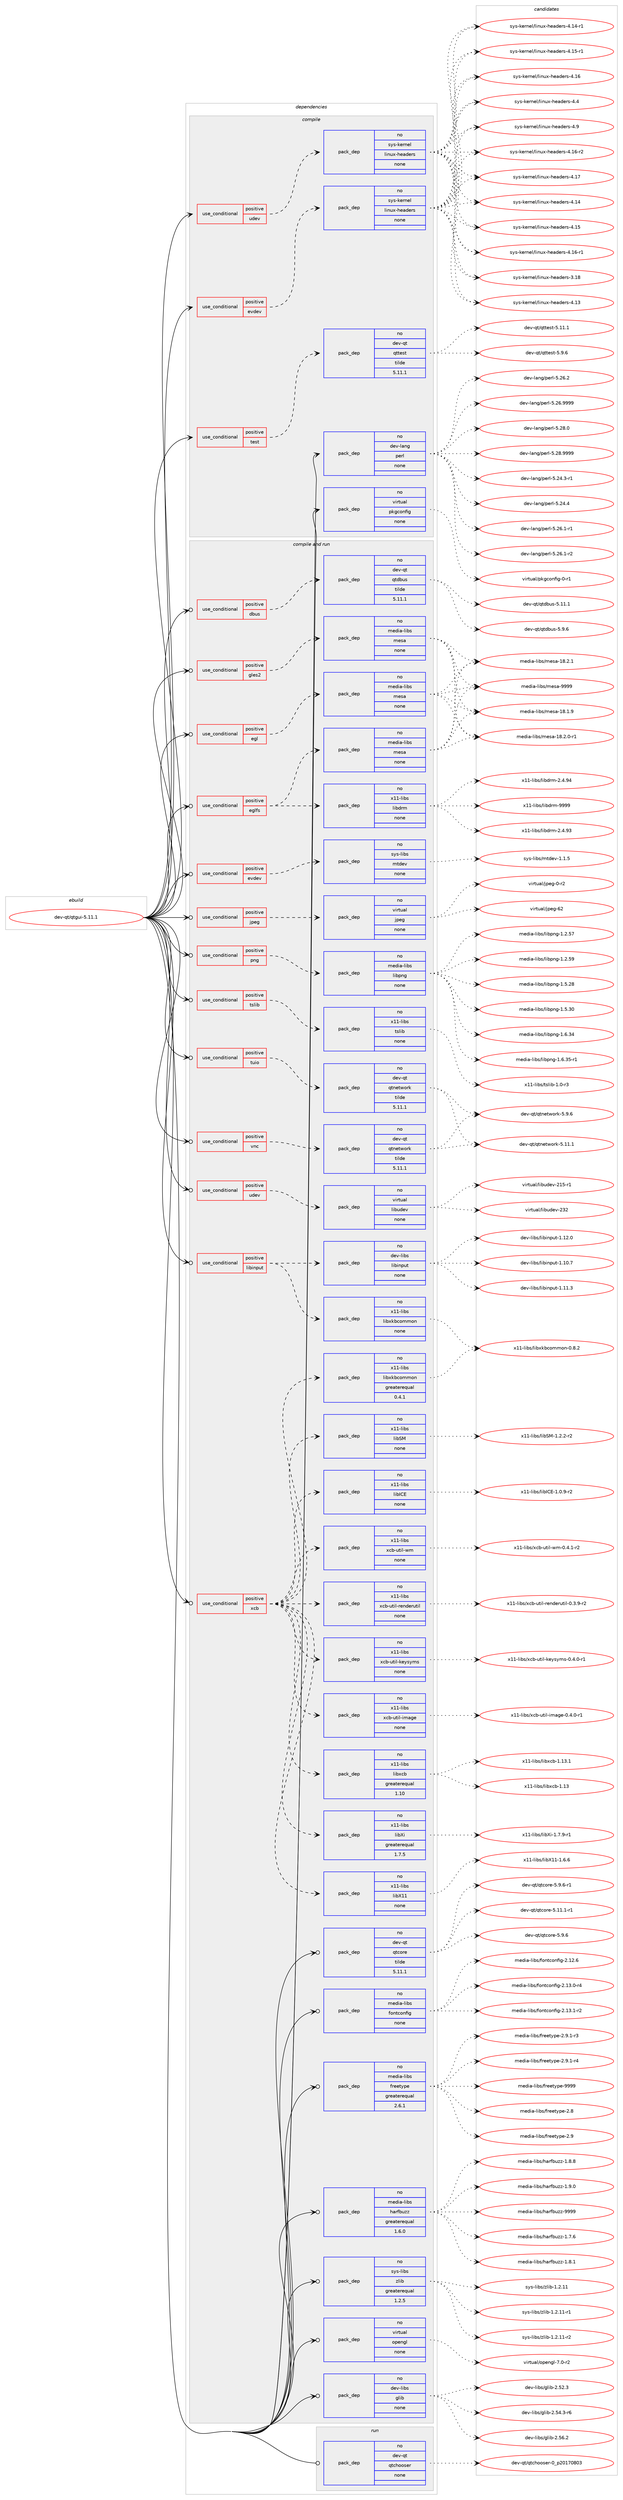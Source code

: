 digraph prolog {

# *************
# Graph options
# *************

newrank=true;
concentrate=true;
compound=true;
graph [rankdir=LR,fontname=Helvetica,fontsize=10,ranksep=1.5];#, ranksep=2.5, nodesep=0.2];
edge  [arrowhead=vee];
node  [fontname=Helvetica,fontsize=10];

# **********
# The ebuild
# **********

subgraph cluster_leftcol {
color=gray;
rank=same;
label=<<i>ebuild</i>>;
id [label="dev-qt/qtgui-5.11.1", color=red, width=4, href="../dev-qt/qtgui-5.11.1.svg"];
}

# ****************
# The dependencies
# ****************

subgraph cluster_midcol {
color=gray;
label=<<i>dependencies</i>>;
subgraph cluster_compile {
fillcolor="#eeeeee";
style=filled;
label=<<i>compile</i>>;
subgraph cond1262 {
dependency5571 [label=<<TABLE BORDER="0" CELLBORDER="1" CELLSPACING="0" CELLPADDING="4"><TR><TD ROWSPAN="3" CELLPADDING="10">use_conditional</TD></TR><TR><TD>positive</TD></TR><TR><TD>evdev</TD></TR></TABLE>>, shape=none, color=red];
subgraph pack4182 {
dependency5572 [label=<<TABLE BORDER="0" CELLBORDER="1" CELLSPACING="0" CELLPADDING="4" WIDTH="220"><TR><TD ROWSPAN="6" CELLPADDING="30">pack_dep</TD></TR><TR><TD WIDTH="110">no</TD></TR><TR><TD>sys-kernel</TD></TR><TR><TD>linux-headers</TD></TR><TR><TD>none</TD></TR><TR><TD></TD></TR></TABLE>>, shape=none, color=blue];
}
dependency5571:e -> dependency5572:w [weight=20,style="dashed",arrowhead="vee"];
}
id:e -> dependency5571:w [weight=20,style="solid",arrowhead="vee"];
subgraph cond1263 {
dependency5573 [label=<<TABLE BORDER="0" CELLBORDER="1" CELLSPACING="0" CELLPADDING="4"><TR><TD ROWSPAN="3" CELLPADDING="10">use_conditional</TD></TR><TR><TD>positive</TD></TR><TR><TD>test</TD></TR></TABLE>>, shape=none, color=red];
subgraph pack4183 {
dependency5574 [label=<<TABLE BORDER="0" CELLBORDER="1" CELLSPACING="0" CELLPADDING="4" WIDTH="220"><TR><TD ROWSPAN="6" CELLPADDING="30">pack_dep</TD></TR><TR><TD WIDTH="110">no</TD></TR><TR><TD>dev-qt</TD></TR><TR><TD>qttest</TD></TR><TR><TD>tilde</TD></TR><TR><TD>5.11.1</TD></TR></TABLE>>, shape=none, color=blue];
}
dependency5573:e -> dependency5574:w [weight=20,style="dashed",arrowhead="vee"];
}
id:e -> dependency5573:w [weight=20,style="solid",arrowhead="vee"];
subgraph cond1264 {
dependency5575 [label=<<TABLE BORDER="0" CELLBORDER="1" CELLSPACING="0" CELLPADDING="4"><TR><TD ROWSPAN="3" CELLPADDING="10">use_conditional</TD></TR><TR><TD>positive</TD></TR><TR><TD>udev</TD></TR></TABLE>>, shape=none, color=red];
subgraph pack4184 {
dependency5576 [label=<<TABLE BORDER="0" CELLBORDER="1" CELLSPACING="0" CELLPADDING="4" WIDTH="220"><TR><TD ROWSPAN="6" CELLPADDING="30">pack_dep</TD></TR><TR><TD WIDTH="110">no</TD></TR><TR><TD>sys-kernel</TD></TR><TR><TD>linux-headers</TD></TR><TR><TD>none</TD></TR><TR><TD></TD></TR></TABLE>>, shape=none, color=blue];
}
dependency5575:e -> dependency5576:w [weight=20,style="dashed",arrowhead="vee"];
}
id:e -> dependency5575:w [weight=20,style="solid",arrowhead="vee"];
subgraph pack4185 {
dependency5577 [label=<<TABLE BORDER="0" CELLBORDER="1" CELLSPACING="0" CELLPADDING="4" WIDTH="220"><TR><TD ROWSPAN="6" CELLPADDING="30">pack_dep</TD></TR><TR><TD WIDTH="110">no</TD></TR><TR><TD>dev-lang</TD></TR><TR><TD>perl</TD></TR><TR><TD>none</TD></TR><TR><TD></TD></TR></TABLE>>, shape=none, color=blue];
}
id:e -> dependency5577:w [weight=20,style="solid",arrowhead="vee"];
subgraph pack4186 {
dependency5578 [label=<<TABLE BORDER="0" CELLBORDER="1" CELLSPACING="0" CELLPADDING="4" WIDTH="220"><TR><TD ROWSPAN="6" CELLPADDING="30">pack_dep</TD></TR><TR><TD WIDTH="110">no</TD></TR><TR><TD>virtual</TD></TR><TR><TD>pkgconfig</TD></TR><TR><TD>none</TD></TR><TR><TD></TD></TR></TABLE>>, shape=none, color=blue];
}
id:e -> dependency5578:w [weight=20,style="solid",arrowhead="vee"];
}
subgraph cluster_compileandrun {
fillcolor="#eeeeee";
style=filled;
label=<<i>compile and run</i>>;
subgraph cond1265 {
dependency5579 [label=<<TABLE BORDER="0" CELLBORDER="1" CELLSPACING="0" CELLPADDING="4"><TR><TD ROWSPAN="3" CELLPADDING="10">use_conditional</TD></TR><TR><TD>positive</TD></TR><TR><TD>dbus</TD></TR></TABLE>>, shape=none, color=red];
subgraph pack4187 {
dependency5580 [label=<<TABLE BORDER="0" CELLBORDER="1" CELLSPACING="0" CELLPADDING="4" WIDTH="220"><TR><TD ROWSPAN="6" CELLPADDING="30">pack_dep</TD></TR><TR><TD WIDTH="110">no</TD></TR><TR><TD>dev-qt</TD></TR><TR><TD>qtdbus</TD></TR><TR><TD>tilde</TD></TR><TR><TD>5.11.1</TD></TR></TABLE>>, shape=none, color=blue];
}
dependency5579:e -> dependency5580:w [weight=20,style="dashed",arrowhead="vee"];
}
id:e -> dependency5579:w [weight=20,style="solid",arrowhead="odotvee"];
subgraph cond1266 {
dependency5581 [label=<<TABLE BORDER="0" CELLBORDER="1" CELLSPACING="0" CELLPADDING="4"><TR><TD ROWSPAN="3" CELLPADDING="10">use_conditional</TD></TR><TR><TD>positive</TD></TR><TR><TD>egl</TD></TR></TABLE>>, shape=none, color=red];
subgraph pack4188 {
dependency5582 [label=<<TABLE BORDER="0" CELLBORDER="1" CELLSPACING="0" CELLPADDING="4" WIDTH="220"><TR><TD ROWSPAN="6" CELLPADDING="30">pack_dep</TD></TR><TR><TD WIDTH="110">no</TD></TR><TR><TD>media-libs</TD></TR><TR><TD>mesa</TD></TR><TR><TD>none</TD></TR><TR><TD></TD></TR></TABLE>>, shape=none, color=blue];
}
dependency5581:e -> dependency5582:w [weight=20,style="dashed",arrowhead="vee"];
}
id:e -> dependency5581:w [weight=20,style="solid",arrowhead="odotvee"];
subgraph cond1267 {
dependency5583 [label=<<TABLE BORDER="0" CELLBORDER="1" CELLSPACING="0" CELLPADDING="4"><TR><TD ROWSPAN="3" CELLPADDING="10">use_conditional</TD></TR><TR><TD>positive</TD></TR><TR><TD>eglfs</TD></TR></TABLE>>, shape=none, color=red];
subgraph pack4189 {
dependency5584 [label=<<TABLE BORDER="0" CELLBORDER="1" CELLSPACING="0" CELLPADDING="4" WIDTH="220"><TR><TD ROWSPAN="6" CELLPADDING="30">pack_dep</TD></TR><TR><TD WIDTH="110">no</TD></TR><TR><TD>media-libs</TD></TR><TR><TD>mesa</TD></TR><TR><TD>none</TD></TR><TR><TD></TD></TR></TABLE>>, shape=none, color=blue];
}
dependency5583:e -> dependency5584:w [weight=20,style="dashed",arrowhead="vee"];
subgraph pack4190 {
dependency5585 [label=<<TABLE BORDER="0" CELLBORDER="1" CELLSPACING="0" CELLPADDING="4" WIDTH="220"><TR><TD ROWSPAN="6" CELLPADDING="30">pack_dep</TD></TR><TR><TD WIDTH="110">no</TD></TR><TR><TD>x11-libs</TD></TR><TR><TD>libdrm</TD></TR><TR><TD>none</TD></TR><TR><TD></TD></TR></TABLE>>, shape=none, color=blue];
}
dependency5583:e -> dependency5585:w [weight=20,style="dashed",arrowhead="vee"];
}
id:e -> dependency5583:w [weight=20,style="solid",arrowhead="odotvee"];
subgraph cond1268 {
dependency5586 [label=<<TABLE BORDER="0" CELLBORDER="1" CELLSPACING="0" CELLPADDING="4"><TR><TD ROWSPAN="3" CELLPADDING="10">use_conditional</TD></TR><TR><TD>positive</TD></TR><TR><TD>evdev</TD></TR></TABLE>>, shape=none, color=red];
subgraph pack4191 {
dependency5587 [label=<<TABLE BORDER="0" CELLBORDER="1" CELLSPACING="0" CELLPADDING="4" WIDTH="220"><TR><TD ROWSPAN="6" CELLPADDING="30">pack_dep</TD></TR><TR><TD WIDTH="110">no</TD></TR><TR><TD>sys-libs</TD></TR><TR><TD>mtdev</TD></TR><TR><TD>none</TD></TR><TR><TD></TD></TR></TABLE>>, shape=none, color=blue];
}
dependency5586:e -> dependency5587:w [weight=20,style="dashed",arrowhead="vee"];
}
id:e -> dependency5586:w [weight=20,style="solid",arrowhead="odotvee"];
subgraph cond1269 {
dependency5588 [label=<<TABLE BORDER="0" CELLBORDER="1" CELLSPACING="0" CELLPADDING="4"><TR><TD ROWSPAN="3" CELLPADDING="10">use_conditional</TD></TR><TR><TD>positive</TD></TR><TR><TD>gles2</TD></TR></TABLE>>, shape=none, color=red];
subgraph pack4192 {
dependency5589 [label=<<TABLE BORDER="0" CELLBORDER="1" CELLSPACING="0" CELLPADDING="4" WIDTH="220"><TR><TD ROWSPAN="6" CELLPADDING="30">pack_dep</TD></TR><TR><TD WIDTH="110">no</TD></TR><TR><TD>media-libs</TD></TR><TR><TD>mesa</TD></TR><TR><TD>none</TD></TR><TR><TD></TD></TR></TABLE>>, shape=none, color=blue];
}
dependency5588:e -> dependency5589:w [weight=20,style="dashed",arrowhead="vee"];
}
id:e -> dependency5588:w [weight=20,style="solid",arrowhead="odotvee"];
subgraph cond1270 {
dependency5590 [label=<<TABLE BORDER="0" CELLBORDER="1" CELLSPACING="0" CELLPADDING="4"><TR><TD ROWSPAN="3" CELLPADDING="10">use_conditional</TD></TR><TR><TD>positive</TD></TR><TR><TD>jpeg</TD></TR></TABLE>>, shape=none, color=red];
subgraph pack4193 {
dependency5591 [label=<<TABLE BORDER="0" CELLBORDER="1" CELLSPACING="0" CELLPADDING="4" WIDTH="220"><TR><TD ROWSPAN="6" CELLPADDING="30">pack_dep</TD></TR><TR><TD WIDTH="110">no</TD></TR><TR><TD>virtual</TD></TR><TR><TD>jpeg</TD></TR><TR><TD>none</TD></TR><TR><TD></TD></TR></TABLE>>, shape=none, color=blue];
}
dependency5590:e -> dependency5591:w [weight=20,style="dashed",arrowhead="vee"];
}
id:e -> dependency5590:w [weight=20,style="solid",arrowhead="odotvee"];
subgraph cond1271 {
dependency5592 [label=<<TABLE BORDER="0" CELLBORDER="1" CELLSPACING="0" CELLPADDING="4"><TR><TD ROWSPAN="3" CELLPADDING="10">use_conditional</TD></TR><TR><TD>positive</TD></TR><TR><TD>libinput</TD></TR></TABLE>>, shape=none, color=red];
subgraph pack4194 {
dependency5593 [label=<<TABLE BORDER="0" CELLBORDER="1" CELLSPACING="0" CELLPADDING="4" WIDTH="220"><TR><TD ROWSPAN="6" CELLPADDING="30">pack_dep</TD></TR><TR><TD WIDTH="110">no</TD></TR><TR><TD>dev-libs</TD></TR><TR><TD>libinput</TD></TR><TR><TD>none</TD></TR><TR><TD></TD></TR></TABLE>>, shape=none, color=blue];
}
dependency5592:e -> dependency5593:w [weight=20,style="dashed",arrowhead="vee"];
subgraph pack4195 {
dependency5594 [label=<<TABLE BORDER="0" CELLBORDER="1" CELLSPACING="0" CELLPADDING="4" WIDTH="220"><TR><TD ROWSPAN="6" CELLPADDING="30">pack_dep</TD></TR><TR><TD WIDTH="110">no</TD></TR><TR><TD>x11-libs</TD></TR><TR><TD>libxkbcommon</TD></TR><TR><TD>none</TD></TR><TR><TD></TD></TR></TABLE>>, shape=none, color=blue];
}
dependency5592:e -> dependency5594:w [weight=20,style="dashed",arrowhead="vee"];
}
id:e -> dependency5592:w [weight=20,style="solid",arrowhead="odotvee"];
subgraph cond1272 {
dependency5595 [label=<<TABLE BORDER="0" CELLBORDER="1" CELLSPACING="0" CELLPADDING="4"><TR><TD ROWSPAN="3" CELLPADDING="10">use_conditional</TD></TR><TR><TD>positive</TD></TR><TR><TD>png</TD></TR></TABLE>>, shape=none, color=red];
subgraph pack4196 {
dependency5596 [label=<<TABLE BORDER="0" CELLBORDER="1" CELLSPACING="0" CELLPADDING="4" WIDTH="220"><TR><TD ROWSPAN="6" CELLPADDING="30">pack_dep</TD></TR><TR><TD WIDTH="110">no</TD></TR><TR><TD>media-libs</TD></TR><TR><TD>libpng</TD></TR><TR><TD>none</TD></TR><TR><TD></TD></TR></TABLE>>, shape=none, color=blue];
}
dependency5595:e -> dependency5596:w [weight=20,style="dashed",arrowhead="vee"];
}
id:e -> dependency5595:w [weight=20,style="solid",arrowhead="odotvee"];
subgraph cond1273 {
dependency5597 [label=<<TABLE BORDER="0" CELLBORDER="1" CELLSPACING="0" CELLPADDING="4"><TR><TD ROWSPAN="3" CELLPADDING="10">use_conditional</TD></TR><TR><TD>positive</TD></TR><TR><TD>tslib</TD></TR></TABLE>>, shape=none, color=red];
subgraph pack4197 {
dependency5598 [label=<<TABLE BORDER="0" CELLBORDER="1" CELLSPACING="0" CELLPADDING="4" WIDTH="220"><TR><TD ROWSPAN="6" CELLPADDING="30">pack_dep</TD></TR><TR><TD WIDTH="110">no</TD></TR><TR><TD>x11-libs</TD></TR><TR><TD>tslib</TD></TR><TR><TD>none</TD></TR><TR><TD></TD></TR></TABLE>>, shape=none, color=blue];
}
dependency5597:e -> dependency5598:w [weight=20,style="dashed",arrowhead="vee"];
}
id:e -> dependency5597:w [weight=20,style="solid",arrowhead="odotvee"];
subgraph cond1274 {
dependency5599 [label=<<TABLE BORDER="0" CELLBORDER="1" CELLSPACING="0" CELLPADDING="4"><TR><TD ROWSPAN="3" CELLPADDING="10">use_conditional</TD></TR><TR><TD>positive</TD></TR><TR><TD>tuio</TD></TR></TABLE>>, shape=none, color=red];
subgraph pack4198 {
dependency5600 [label=<<TABLE BORDER="0" CELLBORDER="1" CELLSPACING="0" CELLPADDING="4" WIDTH="220"><TR><TD ROWSPAN="6" CELLPADDING="30">pack_dep</TD></TR><TR><TD WIDTH="110">no</TD></TR><TR><TD>dev-qt</TD></TR><TR><TD>qtnetwork</TD></TR><TR><TD>tilde</TD></TR><TR><TD>5.11.1</TD></TR></TABLE>>, shape=none, color=blue];
}
dependency5599:e -> dependency5600:w [weight=20,style="dashed",arrowhead="vee"];
}
id:e -> dependency5599:w [weight=20,style="solid",arrowhead="odotvee"];
subgraph cond1275 {
dependency5601 [label=<<TABLE BORDER="0" CELLBORDER="1" CELLSPACING="0" CELLPADDING="4"><TR><TD ROWSPAN="3" CELLPADDING="10">use_conditional</TD></TR><TR><TD>positive</TD></TR><TR><TD>udev</TD></TR></TABLE>>, shape=none, color=red];
subgraph pack4199 {
dependency5602 [label=<<TABLE BORDER="0" CELLBORDER="1" CELLSPACING="0" CELLPADDING="4" WIDTH="220"><TR><TD ROWSPAN="6" CELLPADDING="30">pack_dep</TD></TR><TR><TD WIDTH="110">no</TD></TR><TR><TD>virtual</TD></TR><TR><TD>libudev</TD></TR><TR><TD>none</TD></TR><TR><TD></TD></TR></TABLE>>, shape=none, color=blue];
}
dependency5601:e -> dependency5602:w [weight=20,style="dashed",arrowhead="vee"];
}
id:e -> dependency5601:w [weight=20,style="solid",arrowhead="odotvee"];
subgraph cond1276 {
dependency5603 [label=<<TABLE BORDER="0" CELLBORDER="1" CELLSPACING="0" CELLPADDING="4"><TR><TD ROWSPAN="3" CELLPADDING="10">use_conditional</TD></TR><TR><TD>positive</TD></TR><TR><TD>vnc</TD></TR></TABLE>>, shape=none, color=red];
subgraph pack4200 {
dependency5604 [label=<<TABLE BORDER="0" CELLBORDER="1" CELLSPACING="0" CELLPADDING="4" WIDTH="220"><TR><TD ROWSPAN="6" CELLPADDING="30">pack_dep</TD></TR><TR><TD WIDTH="110">no</TD></TR><TR><TD>dev-qt</TD></TR><TR><TD>qtnetwork</TD></TR><TR><TD>tilde</TD></TR><TR><TD>5.11.1</TD></TR></TABLE>>, shape=none, color=blue];
}
dependency5603:e -> dependency5604:w [weight=20,style="dashed",arrowhead="vee"];
}
id:e -> dependency5603:w [weight=20,style="solid",arrowhead="odotvee"];
subgraph cond1277 {
dependency5605 [label=<<TABLE BORDER="0" CELLBORDER="1" CELLSPACING="0" CELLPADDING="4"><TR><TD ROWSPAN="3" CELLPADDING="10">use_conditional</TD></TR><TR><TD>positive</TD></TR><TR><TD>xcb</TD></TR></TABLE>>, shape=none, color=red];
subgraph pack4201 {
dependency5606 [label=<<TABLE BORDER="0" CELLBORDER="1" CELLSPACING="0" CELLPADDING="4" WIDTH="220"><TR><TD ROWSPAN="6" CELLPADDING="30">pack_dep</TD></TR><TR><TD WIDTH="110">no</TD></TR><TR><TD>x11-libs</TD></TR><TR><TD>libICE</TD></TR><TR><TD>none</TD></TR><TR><TD></TD></TR></TABLE>>, shape=none, color=blue];
}
dependency5605:e -> dependency5606:w [weight=20,style="dashed",arrowhead="vee"];
subgraph pack4202 {
dependency5607 [label=<<TABLE BORDER="0" CELLBORDER="1" CELLSPACING="0" CELLPADDING="4" WIDTH="220"><TR><TD ROWSPAN="6" CELLPADDING="30">pack_dep</TD></TR><TR><TD WIDTH="110">no</TD></TR><TR><TD>x11-libs</TD></TR><TR><TD>libSM</TD></TR><TR><TD>none</TD></TR><TR><TD></TD></TR></TABLE>>, shape=none, color=blue];
}
dependency5605:e -> dependency5607:w [weight=20,style="dashed",arrowhead="vee"];
subgraph pack4203 {
dependency5608 [label=<<TABLE BORDER="0" CELLBORDER="1" CELLSPACING="0" CELLPADDING="4" WIDTH="220"><TR><TD ROWSPAN="6" CELLPADDING="30">pack_dep</TD></TR><TR><TD WIDTH="110">no</TD></TR><TR><TD>x11-libs</TD></TR><TR><TD>libX11</TD></TR><TR><TD>none</TD></TR><TR><TD></TD></TR></TABLE>>, shape=none, color=blue];
}
dependency5605:e -> dependency5608:w [weight=20,style="dashed",arrowhead="vee"];
subgraph pack4204 {
dependency5609 [label=<<TABLE BORDER="0" CELLBORDER="1" CELLSPACING="0" CELLPADDING="4" WIDTH="220"><TR><TD ROWSPAN="6" CELLPADDING="30">pack_dep</TD></TR><TR><TD WIDTH="110">no</TD></TR><TR><TD>x11-libs</TD></TR><TR><TD>libXi</TD></TR><TR><TD>greaterequal</TD></TR><TR><TD>1.7.5</TD></TR></TABLE>>, shape=none, color=blue];
}
dependency5605:e -> dependency5609:w [weight=20,style="dashed",arrowhead="vee"];
subgraph pack4205 {
dependency5610 [label=<<TABLE BORDER="0" CELLBORDER="1" CELLSPACING="0" CELLPADDING="4" WIDTH="220"><TR><TD ROWSPAN="6" CELLPADDING="30">pack_dep</TD></TR><TR><TD WIDTH="110">no</TD></TR><TR><TD>x11-libs</TD></TR><TR><TD>libxcb</TD></TR><TR><TD>greaterequal</TD></TR><TR><TD>1.10</TD></TR></TABLE>>, shape=none, color=blue];
}
dependency5605:e -> dependency5610:w [weight=20,style="dashed",arrowhead="vee"];
subgraph pack4206 {
dependency5611 [label=<<TABLE BORDER="0" CELLBORDER="1" CELLSPACING="0" CELLPADDING="4" WIDTH="220"><TR><TD ROWSPAN="6" CELLPADDING="30">pack_dep</TD></TR><TR><TD WIDTH="110">no</TD></TR><TR><TD>x11-libs</TD></TR><TR><TD>libxkbcommon</TD></TR><TR><TD>greaterequal</TD></TR><TR><TD>0.4.1</TD></TR></TABLE>>, shape=none, color=blue];
}
dependency5605:e -> dependency5611:w [weight=20,style="dashed",arrowhead="vee"];
subgraph pack4207 {
dependency5612 [label=<<TABLE BORDER="0" CELLBORDER="1" CELLSPACING="0" CELLPADDING="4" WIDTH="220"><TR><TD ROWSPAN="6" CELLPADDING="30">pack_dep</TD></TR><TR><TD WIDTH="110">no</TD></TR><TR><TD>x11-libs</TD></TR><TR><TD>xcb-util-image</TD></TR><TR><TD>none</TD></TR><TR><TD></TD></TR></TABLE>>, shape=none, color=blue];
}
dependency5605:e -> dependency5612:w [weight=20,style="dashed",arrowhead="vee"];
subgraph pack4208 {
dependency5613 [label=<<TABLE BORDER="0" CELLBORDER="1" CELLSPACING="0" CELLPADDING="4" WIDTH="220"><TR><TD ROWSPAN="6" CELLPADDING="30">pack_dep</TD></TR><TR><TD WIDTH="110">no</TD></TR><TR><TD>x11-libs</TD></TR><TR><TD>xcb-util-keysyms</TD></TR><TR><TD>none</TD></TR><TR><TD></TD></TR></TABLE>>, shape=none, color=blue];
}
dependency5605:e -> dependency5613:w [weight=20,style="dashed",arrowhead="vee"];
subgraph pack4209 {
dependency5614 [label=<<TABLE BORDER="0" CELLBORDER="1" CELLSPACING="0" CELLPADDING="4" WIDTH="220"><TR><TD ROWSPAN="6" CELLPADDING="30">pack_dep</TD></TR><TR><TD WIDTH="110">no</TD></TR><TR><TD>x11-libs</TD></TR><TR><TD>xcb-util-renderutil</TD></TR><TR><TD>none</TD></TR><TR><TD></TD></TR></TABLE>>, shape=none, color=blue];
}
dependency5605:e -> dependency5614:w [weight=20,style="dashed",arrowhead="vee"];
subgraph pack4210 {
dependency5615 [label=<<TABLE BORDER="0" CELLBORDER="1" CELLSPACING="0" CELLPADDING="4" WIDTH="220"><TR><TD ROWSPAN="6" CELLPADDING="30">pack_dep</TD></TR><TR><TD WIDTH="110">no</TD></TR><TR><TD>x11-libs</TD></TR><TR><TD>xcb-util-wm</TD></TR><TR><TD>none</TD></TR><TR><TD></TD></TR></TABLE>>, shape=none, color=blue];
}
dependency5605:e -> dependency5615:w [weight=20,style="dashed",arrowhead="vee"];
}
id:e -> dependency5605:w [weight=20,style="solid",arrowhead="odotvee"];
subgraph pack4211 {
dependency5616 [label=<<TABLE BORDER="0" CELLBORDER="1" CELLSPACING="0" CELLPADDING="4" WIDTH="220"><TR><TD ROWSPAN="6" CELLPADDING="30">pack_dep</TD></TR><TR><TD WIDTH="110">no</TD></TR><TR><TD>dev-libs</TD></TR><TR><TD>glib</TD></TR><TR><TD>none</TD></TR><TR><TD></TD></TR></TABLE>>, shape=none, color=blue];
}
id:e -> dependency5616:w [weight=20,style="solid",arrowhead="odotvee"];
subgraph pack4212 {
dependency5617 [label=<<TABLE BORDER="0" CELLBORDER="1" CELLSPACING="0" CELLPADDING="4" WIDTH="220"><TR><TD ROWSPAN="6" CELLPADDING="30">pack_dep</TD></TR><TR><TD WIDTH="110">no</TD></TR><TR><TD>dev-qt</TD></TR><TR><TD>qtcore</TD></TR><TR><TD>tilde</TD></TR><TR><TD>5.11.1</TD></TR></TABLE>>, shape=none, color=blue];
}
id:e -> dependency5617:w [weight=20,style="solid",arrowhead="odotvee"];
subgraph pack4213 {
dependency5618 [label=<<TABLE BORDER="0" CELLBORDER="1" CELLSPACING="0" CELLPADDING="4" WIDTH="220"><TR><TD ROWSPAN="6" CELLPADDING="30">pack_dep</TD></TR><TR><TD WIDTH="110">no</TD></TR><TR><TD>media-libs</TD></TR><TR><TD>fontconfig</TD></TR><TR><TD>none</TD></TR><TR><TD></TD></TR></TABLE>>, shape=none, color=blue];
}
id:e -> dependency5618:w [weight=20,style="solid",arrowhead="odotvee"];
subgraph pack4214 {
dependency5619 [label=<<TABLE BORDER="0" CELLBORDER="1" CELLSPACING="0" CELLPADDING="4" WIDTH="220"><TR><TD ROWSPAN="6" CELLPADDING="30">pack_dep</TD></TR><TR><TD WIDTH="110">no</TD></TR><TR><TD>media-libs</TD></TR><TR><TD>freetype</TD></TR><TR><TD>greaterequal</TD></TR><TR><TD>2.6.1</TD></TR></TABLE>>, shape=none, color=blue];
}
id:e -> dependency5619:w [weight=20,style="solid",arrowhead="odotvee"];
subgraph pack4215 {
dependency5620 [label=<<TABLE BORDER="0" CELLBORDER="1" CELLSPACING="0" CELLPADDING="4" WIDTH="220"><TR><TD ROWSPAN="6" CELLPADDING="30">pack_dep</TD></TR><TR><TD WIDTH="110">no</TD></TR><TR><TD>media-libs</TD></TR><TR><TD>harfbuzz</TD></TR><TR><TD>greaterequal</TD></TR><TR><TD>1.6.0</TD></TR></TABLE>>, shape=none, color=blue];
}
id:e -> dependency5620:w [weight=20,style="solid",arrowhead="odotvee"];
subgraph pack4216 {
dependency5621 [label=<<TABLE BORDER="0" CELLBORDER="1" CELLSPACING="0" CELLPADDING="4" WIDTH="220"><TR><TD ROWSPAN="6" CELLPADDING="30">pack_dep</TD></TR><TR><TD WIDTH="110">no</TD></TR><TR><TD>sys-libs</TD></TR><TR><TD>zlib</TD></TR><TR><TD>greaterequal</TD></TR><TR><TD>1.2.5</TD></TR></TABLE>>, shape=none, color=blue];
}
id:e -> dependency5621:w [weight=20,style="solid",arrowhead="odotvee"];
subgraph pack4217 {
dependency5622 [label=<<TABLE BORDER="0" CELLBORDER="1" CELLSPACING="0" CELLPADDING="4" WIDTH="220"><TR><TD ROWSPAN="6" CELLPADDING="30">pack_dep</TD></TR><TR><TD WIDTH="110">no</TD></TR><TR><TD>virtual</TD></TR><TR><TD>opengl</TD></TR><TR><TD>none</TD></TR><TR><TD></TD></TR></TABLE>>, shape=none, color=blue];
}
id:e -> dependency5622:w [weight=20,style="solid",arrowhead="odotvee"];
}
subgraph cluster_run {
fillcolor="#eeeeee";
style=filled;
label=<<i>run</i>>;
subgraph pack4218 {
dependency5623 [label=<<TABLE BORDER="0" CELLBORDER="1" CELLSPACING="0" CELLPADDING="4" WIDTH="220"><TR><TD ROWSPAN="6" CELLPADDING="30">pack_dep</TD></TR><TR><TD WIDTH="110">no</TD></TR><TR><TD>dev-qt</TD></TR><TR><TD>qtchooser</TD></TR><TR><TD>none</TD></TR><TR><TD></TD></TR></TABLE>>, shape=none, color=blue];
}
id:e -> dependency5623:w [weight=20,style="solid",arrowhead="odot"];
}
}

# **************
# The candidates
# **************

subgraph cluster_choices {
rank=same;
color=gray;
label=<<i>candidates</i>>;

subgraph choice4182 {
color=black;
nodesep=1;
choice115121115451071011141101011084710810511011712045104101971001011141154552464952 [label="sys-kernel/linux-headers-4.14", color=red, width=4,href="../sys-kernel/linux-headers-4.14.svg"];
choice115121115451071011141101011084710810511011712045104101971001011141154552464953 [label="sys-kernel/linux-headers-4.15", color=red, width=4,href="../sys-kernel/linux-headers-4.15.svg"];
choice1151211154510710111411010110847108105110117120451041019710010111411545524649544511449 [label="sys-kernel/linux-headers-4.16-r1", color=red, width=4,href="../sys-kernel/linux-headers-4.16-r1.svg"];
choice115121115451071011141101011084710810511011712045104101971001011141154551464956 [label="sys-kernel/linux-headers-3.18", color=red, width=4,href="../sys-kernel/linux-headers-3.18.svg"];
choice115121115451071011141101011084710810511011712045104101971001011141154552464951 [label="sys-kernel/linux-headers-4.13", color=red, width=4,href="../sys-kernel/linux-headers-4.13.svg"];
choice1151211154510710111411010110847108105110117120451041019710010111411545524649524511449 [label="sys-kernel/linux-headers-4.14-r1", color=red, width=4,href="../sys-kernel/linux-headers-4.14-r1.svg"];
choice1151211154510710111411010110847108105110117120451041019710010111411545524649534511449 [label="sys-kernel/linux-headers-4.15-r1", color=red, width=4,href="../sys-kernel/linux-headers-4.15-r1.svg"];
choice115121115451071011141101011084710810511011712045104101971001011141154552464954 [label="sys-kernel/linux-headers-4.16", color=red, width=4,href="../sys-kernel/linux-headers-4.16.svg"];
choice1151211154510710111411010110847108105110117120451041019710010111411545524649544511450 [label="sys-kernel/linux-headers-4.16-r2", color=red, width=4,href="../sys-kernel/linux-headers-4.16-r2.svg"];
choice115121115451071011141101011084710810511011712045104101971001011141154552464955 [label="sys-kernel/linux-headers-4.17", color=red, width=4,href="../sys-kernel/linux-headers-4.17.svg"];
choice1151211154510710111411010110847108105110117120451041019710010111411545524652 [label="sys-kernel/linux-headers-4.4", color=red, width=4,href="../sys-kernel/linux-headers-4.4.svg"];
choice1151211154510710111411010110847108105110117120451041019710010111411545524657 [label="sys-kernel/linux-headers-4.9", color=red, width=4,href="../sys-kernel/linux-headers-4.9.svg"];
dependency5572:e -> choice115121115451071011141101011084710810511011712045104101971001011141154552464952:w [style=dotted,weight="100"];
dependency5572:e -> choice115121115451071011141101011084710810511011712045104101971001011141154552464953:w [style=dotted,weight="100"];
dependency5572:e -> choice1151211154510710111411010110847108105110117120451041019710010111411545524649544511449:w [style=dotted,weight="100"];
dependency5572:e -> choice115121115451071011141101011084710810511011712045104101971001011141154551464956:w [style=dotted,weight="100"];
dependency5572:e -> choice115121115451071011141101011084710810511011712045104101971001011141154552464951:w [style=dotted,weight="100"];
dependency5572:e -> choice1151211154510710111411010110847108105110117120451041019710010111411545524649524511449:w [style=dotted,weight="100"];
dependency5572:e -> choice1151211154510710111411010110847108105110117120451041019710010111411545524649534511449:w [style=dotted,weight="100"];
dependency5572:e -> choice115121115451071011141101011084710810511011712045104101971001011141154552464954:w [style=dotted,weight="100"];
dependency5572:e -> choice1151211154510710111411010110847108105110117120451041019710010111411545524649544511450:w [style=dotted,weight="100"];
dependency5572:e -> choice115121115451071011141101011084710810511011712045104101971001011141154552464955:w [style=dotted,weight="100"];
dependency5572:e -> choice1151211154510710111411010110847108105110117120451041019710010111411545524652:w [style=dotted,weight="100"];
dependency5572:e -> choice1151211154510710111411010110847108105110117120451041019710010111411545524657:w [style=dotted,weight="100"];
}
subgraph choice4183 {
color=black;
nodesep=1;
choice100101118451131164711311611610111511645534649494649 [label="dev-qt/qttest-5.11.1", color=red, width=4,href="../dev-qt/qttest-5.11.1.svg"];
choice1001011184511311647113116116101115116455346574654 [label="dev-qt/qttest-5.9.6", color=red, width=4,href="../dev-qt/qttest-5.9.6.svg"];
dependency5574:e -> choice100101118451131164711311611610111511645534649494649:w [style=dotted,weight="100"];
dependency5574:e -> choice1001011184511311647113116116101115116455346574654:w [style=dotted,weight="100"];
}
subgraph choice4184 {
color=black;
nodesep=1;
choice115121115451071011141101011084710810511011712045104101971001011141154552464952 [label="sys-kernel/linux-headers-4.14", color=red, width=4,href="../sys-kernel/linux-headers-4.14.svg"];
choice115121115451071011141101011084710810511011712045104101971001011141154552464953 [label="sys-kernel/linux-headers-4.15", color=red, width=4,href="../sys-kernel/linux-headers-4.15.svg"];
choice1151211154510710111411010110847108105110117120451041019710010111411545524649544511449 [label="sys-kernel/linux-headers-4.16-r1", color=red, width=4,href="../sys-kernel/linux-headers-4.16-r1.svg"];
choice115121115451071011141101011084710810511011712045104101971001011141154551464956 [label="sys-kernel/linux-headers-3.18", color=red, width=4,href="../sys-kernel/linux-headers-3.18.svg"];
choice115121115451071011141101011084710810511011712045104101971001011141154552464951 [label="sys-kernel/linux-headers-4.13", color=red, width=4,href="../sys-kernel/linux-headers-4.13.svg"];
choice1151211154510710111411010110847108105110117120451041019710010111411545524649524511449 [label="sys-kernel/linux-headers-4.14-r1", color=red, width=4,href="../sys-kernel/linux-headers-4.14-r1.svg"];
choice1151211154510710111411010110847108105110117120451041019710010111411545524649534511449 [label="sys-kernel/linux-headers-4.15-r1", color=red, width=4,href="../sys-kernel/linux-headers-4.15-r1.svg"];
choice115121115451071011141101011084710810511011712045104101971001011141154552464954 [label="sys-kernel/linux-headers-4.16", color=red, width=4,href="../sys-kernel/linux-headers-4.16.svg"];
choice1151211154510710111411010110847108105110117120451041019710010111411545524649544511450 [label="sys-kernel/linux-headers-4.16-r2", color=red, width=4,href="../sys-kernel/linux-headers-4.16-r2.svg"];
choice115121115451071011141101011084710810511011712045104101971001011141154552464955 [label="sys-kernel/linux-headers-4.17", color=red, width=4,href="../sys-kernel/linux-headers-4.17.svg"];
choice1151211154510710111411010110847108105110117120451041019710010111411545524652 [label="sys-kernel/linux-headers-4.4", color=red, width=4,href="../sys-kernel/linux-headers-4.4.svg"];
choice1151211154510710111411010110847108105110117120451041019710010111411545524657 [label="sys-kernel/linux-headers-4.9", color=red, width=4,href="../sys-kernel/linux-headers-4.9.svg"];
dependency5576:e -> choice115121115451071011141101011084710810511011712045104101971001011141154552464952:w [style=dotted,weight="100"];
dependency5576:e -> choice115121115451071011141101011084710810511011712045104101971001011141154552464953:w [style=dotted,weight="100"];
dependency5576:e -> choice1151211154510710111411010110847108105110117120451041019710010111411545524649544511449:w [style=dotted,weight="100"];
dependency5576:e -> choice115121115451071011141101011084710810511011712045104101971001011141154551464956:w [style=dotted,weight="100"];
dependency5576:e -> choice115121115451071011141101011084710810511011712045104101971001011141154552464951:w [style=dotted,weight="100"];
dependency5576:e -> choice1151211154510710111411010110847108105110117120451041019710010111411545524649524511449:w [style=dotted,weight="100"];
dependency5576:e -> choice1151211154510710111411010110847108105110117120451041019710010111411545524649534511449:w [style=dotted,weight="100"];
dependency5576:e -> choice115121115451071011141101011084710810511011712045104101971001011141154552464954:w [style=dotted,weight="100"];
dependency5576:e -> choice1151211154510710111411010110847108105110117120451041019710010111411545524649544511450:w [style=dotted,weight="100"];
dependency5576:e -> choice115121115451071011141101011084710810511011712045104101971001011141154552464955:w [style=dotted,weight="100"];
dependency5576:e -> choice1151211154510710111411010110847108105110117120451041019710010111411545524652:w [style=dotted,weight="100"];
dependency5576:e -> choice1151211154510710111411010110847108105110117120451041019710010111411545524657:w [style=dotted,weight="100"];
}
subgraph choice4185 {
color=black;
nodesep=1;
choice100101118451089711010347112101114108455346505246514511449 [label="dev-lang/perl-5.24.3-r1", color=red, width=4,href="../dev-lang/perl-5.24.3-r1.svg"];
choice10010111845108971101034711210111410845534650524652 [label="dev-lang/perl-5.24.4", color=red, width=4,href="../dev-lang/perl-5.24.4.svg"];
choice100101118451089711010347112101114108455346505446494511449 [label="dev-lang/perl-5.26.1-r1", color=red, width=4,href="../dev-lang/perl-5.26.1-r1.svg"];
choice100101118451089711010347112101114108455346505446494511450 [label="dev-lang/perl-5.26.1-r2", color=red, width=4,href="../dev-lang/perl-5.26.1-r2.svg"];
choice10010111845108971101034711210111410845534650544650 [label="dev-lang/perl-5.26.2", color=red, width=4,href="../dev-lang/perl-5.26.2.svg"];
choice10010111845108971101034711210111410845534650544657575757 [label="dev-lang/perl-5.26.9999", color=red, width=4,href="../dev-lang/perl-5.26.9999.svg"];
choice10010111845108971101034711210111410845534650564648 [label="dev-lang/perl-5.28.0", color=red, width=4,href="../dev-lang/perl-5.28.0.svg"];
choice10010111845108971101034711210111410845534650564657575757 [label="dev-lang/perl-5.28.9999", color=red, width=4,href="../dev-lang/perl-5.28.9999.svg"];
dependency5577:e -> choice100101118451089711010347112101114108455346505246514511449:w [style=dotted,weight="100"];
dependency5577:e -> choice10010111845108971101034711210111410845534650524652:w [style=dotted,weight="100"];
dependency5577:e -> choice100101118451089711010347112101114108455346505446494511449:w [style=dotted,weight="100"];
dependency5577:e -> choice100101118451089711010347112101114108455346505446494511450:w [style=dotted,weight="100"];
dependency5577:e -> choice10010111845108971101034711210111410845534650544650:w [style=dotted,weight="100"];
dependency5577:e -> choice10010111845108971101034711210111410845534650544657575757:w [style=dotted,weight="100"];
dependency5577:e -> choice10010111845108971101034711210111410845534650564648:w [style=dotted,weight="100"];
dependency5577:e -> choice10010111845108971101034711210111410845534650564657575757:w [style=dotted,weight="100"];
}
subgraph choice4186 {
color=black;
nodesep=1;
choice11810511411611797108471121071039911111010210510345484511449 [label="virtual/pkgconfig-0-r1", color=red, width=4,href="../virtual/pkgconfig-0-r1.svg"];
dependency5578:e -> choice11810511411611797108471121071039911111010210510345484511449:w [style=dotted,weight="100"];
}
subgraph choice4187 {
color=black;
nodesep=1;
choice10010111845113116471131161009811711545534649494649 [label="dev-qt/qtdbus-5.11.1", color=red, width=4,href="../dev-qt/qtdbus-5.11.1.svg"];
choice100101118451131164711311610098117115455346574654 [label="dev-qt/qtdbus-5.9.6", color=red, width=4,href="../dev-qt/qtdbus-5.9.6.svg"];
dependency5580:e -> choice10010111845113116471131161009811711545534649494649:w [style=dotted,weight="100"];
dependency5580:e -> choice100101118451131164711311610098117115455346574654:w [style=dotted,weight="100"];
}
subgraph choice4188 {
color=black;
nodesep=1;
choice109101100105974510810598115471091011159745495646494657 [label="media-libs/mesa-18.1.9", color=red, width=4,href="../media-libs/mesa-18.1.9.svg"];
choice1091011001059745108105981154710910111597454956465046484511449 [label="media-libs/mesa-18.2.0-r1", color=red, width=4,href="../media-libs/mesa-18.2.0-r1.svg"];
choice109101100105974510810598115471091011159745495646504649 [label="media-libs/mesa-18.2.1", color=red, width=4,href="../media-libs/mesa-18.2.1.svg"];
choice10910110010597451081059811547109101115974557575757 [label="media-libs/mesa-9999", color=red, width=4,href="../media-libs/mesa-9999.svg"];
dependency5582:e -> choice109101100105974510810598115471091011159745495646494657:w [style=dotted,weight="100"];
dependency5582:e -> choice1091011001059745108105981154710910111597454956465046484511449:w [style=dotted,weight="100"];
dependency5582:e -> choice109101100105974510810598115471091011159745495646504649:w [style=dotted,weight="100"];
dependency5582:e -> choice10910110010597451081059811547109101115974557575757:w [style=dotted,weight="100"];
}
subgraph choice4189 {
color=black;
nodesep=1;
choice109101100105974510810598115471091011159745495646494657 [label="media-libs/mesa-18.1.9", color=red, width=4,href="../media-libs/mesa-18.1.9.svg"];
choice1091011001059745108105981154710910111597454956465046484511449 [label="media-libs/mesa-18.2.0-r1", color=red, width=4,href="../media-libs/mesa-18.2.0-r1.svg"];
choice109101100105974510810598115471091011159745495646504649 [label="media-libs/mesa-18.2.1", color=red, width=4,href="../media-libs/mesa-18.2.1.svg"];
choice10910110010597451081059811547109101115974557575757 [label="media-libs/mesa-9999", color=red, width=4,href="../media-libs/mesa-9999.svg"];
dependency5584:e -> choice109101100105974510810598115471091011159745495646494657:w [style=dotted,weight="100"];
dependency5584:e -> choice1091011001059745108105981154710910111597454956465046484511449:w [style=dotted,weight="100"];
dependency5584:e -> choice109101100105974510810598115471091011159745495646504649:w [style=dotted,weight="100"];
dependency5584:e -> choice10910110010597451081059811547109101115974557575757:w [style=dotted,weight="100"];
}
subgraph choice4190 {
color=black;
nodesep=1;
choice12049494510810598115471081059810011410945504652465751 [label="x11-libs/libdrm-2.4.93", color=red, width=4,href="../x11-libs/libdrm-2.4.93.svg"];
choice12049494510810598115471081059810011410945504652465752 [label="x11-libs/libdrm-2.4.94", color=red, width=4,href="../x11-libs/libdrm-2.4.94.svg"];
choice1204949451081059811547108105981001141094557575757 [label="x11-libs/libdrm-9999", color=red, width=4,href="../x11-libs/libdrm-9999.svg"];
dependency5585:e -> choice12049494510810598115471081059810011410945504652465751:w [style=dotted,weight="100"];
dependency5585:e -> choice12049494510810598115471081059810011410945504652465752:w [style=dotted,weight="100"];
dependency5585:e -> choice1204949451081059811547108105981001141094557575757:w [style=dotted,weight="100"];
}
subgraph choice4191 {
color=black;
nodesep=1;
choice115121115451081059811547109116100101118454946494653 [label="sys-libs/mtdev-1.1.5", color=red, width=4,href="../sys-libs/mtdev-1.1.5.svg"];
dependency5587:e -> choice115121115451081059811547109116100101118454946494653:w [style=dotted,weight="100"];
}
subgraph choice4192 {
color=black;
nodesep=1;
choice109101100105974510810598115471091011159745495646494657 [label="media-libs/mesa-18.1.9", color=red, width=4,href="../media-libs/mesa-18.1.9.svg"];
choice1091011001059745108105981154710910111597454956465046484511449 [label="media-libs/mesa-18.2.0-r1", color=red, width=4,href="../media-libs/mesa-18.2.0-r1.svg"];
choice109101100105974510810598115471091011159745495646504649 [label="media-libs/mesa-18.2.1", color=red, width=4,href="../media-libs/mesa-18.2.1.svg"];
choice10910110010597451081059811547109101115974557575757 [label="media-libs/mesa-9999", color=red, width=4,href="../media-libs/mesa-9999.svg"];
dependency5589:e -> choice109101100105974510810598115471091011159745495646494657:w [style=dotted,weight="100"];
dependency5589:e -> choice1091011001059745108105981154710910111597454956465046484511449:w [style=dotted,weight="100"];
dependency5589:e -> choice109101100105974510810598115471091011159745495646504649:w [style=dotted,weight="100"];
dependency5589:e -> choice10910110010597451081059811547109101115974557575757:w [style=dotted,weight="100"];
}
subgraph choice4193 {
color=black;
nodesep=1;
choice118105114116117971084710611210110345484511450 [label="virtual/jpeg-0-r2", color=red, width=4,href="../virtual/jpeg-0-r2.svg"];
choice1181051141161179710847106112101103455450 [label="virtual/jpeg-62", color=red, width=4,href="../virtual/jpeg-62.svg"];
dependency5591:e -> choice118105114116117971084710611210110345484511450:w [style=dotted,weight="100"];
dependency5591:e -> choice1181051141161179710847106112101103455450:w [style=dotted,weight="100"];
}
subgraph choice4194 {
color=black;
nodesep=1;
choice1001011184510810598115471081059810511011211711645494649484655 [label="dev-libs/libinput-1.10.7", color=red, width=4,href="../dev-libs/libinput-1.10.7.svg"];
choice1001011184510810598115471081059810511011211711645494649494651 [label="dev-libs/libinput-1.11.3", color=red, width=4,href="../dev-libs/libinput-1.11.3.svg"];
choice1001011184510810598115471081059810511011211711645494649504648 [label="dev-libs/libinput-1.12.0", color=red, width=4,href="../dev-libs/libinput-1.12.0.svg"];
dependency5593:e -> choice1001011184510810598115471081059810511011211711645494649484655:w [style=dotted,weight="100"];
dependency5593:e -> choice1001011184510810598115471081059810511011211711645494649494651:w [style=dotted,weight="100"];
dependency5593:e -> choice1001011184510810598115471081059810511011211711645494649504648:w [style=dotted,weight="100"];
}
subgraph choice4195 {
color=black;
nodesep=1;
choice1204949451081059811547108105981201079899111109109111110454846564650 [label="x11-libs/libxkbcommon-0.8.2", color=red, width=4,href="../x11-libs/libxkbcommon-0.8.2.svg"];
dependency5594:e -> choice1204949451081059811547108105981201079899111109109111110454846564650:w [style=dotted,weight="100"];
}
subgraph choice4196 {
color=black;
nodesep=1;
choice109101100105974510810598115471081059811211010345494650465355 [label="media-libs/libpng-1.2.57", color=red, width=4,href="../media-libs/libpng-1.2.57.svg"];
choice109101100105974510810598115471081059811211010345494650465357 [label="media-libs/libpng-1.2.59", color=red, width=4,href="../media-libs/libpng-1.2.59.svg"];
choice109101100105974510810598115471081059811211010345494653465056 [label="media-libs/libpng-1.5.28", color=red, width=4,href="../media-libs/libpng-1.5.28.svg"];
choice109101100105974510810598115471081059811211010345494653465148 [label="media-libs/libpng-1.5.30", color=red, width=4,href="../media-libs/libpng-1.5.30.svg"];
choice109101100105974510810598115471081059811211010345494654465152 [label="media-libs/libpng-1.6.34", color=red, width=4,href="../media-libs/libpng-1.6.34.svg"];
choice1091011001059745108105981154710810598112110103454946544651534511449 [label="media-libs/libpng-1.6.35-r1", color=red, width=4,href="../media-libs/libpng-1.6.35-r1.svg"];
dependency5596:e -> choice109101100105974510810598115471081059811211010345494650465355:w [style=dotted,weight="100"];
dependency5596:e -> choice109101100105974510810598115471081059811211010345494650465357:w [style=dotted,weight="100"];
dependency5596:e -> choice109101100105974510810598115471081059811211010345494653465056:w [style=dotted,weight="100"];
dependency5596:e -> choice109101100105974510810598115471081059811211010345494653465148:w [style=dotted,weight="100"];
dependency5596:e -> choice109101100105974510810598115471081059811211010345494654465152:w [style=dotted,weight="100"];
dependency5596:e -> choice1091011001059745108105981154710810598112110103454946544651534511449:w [style=dotted,weight="100"];
}
subgraph choice4197 {
color=black;
nodesep=1;
choice120494945108105981154711611510810598454946484511451 [label="x11-libs/tslib-1.0-r3", color=red, width=4,href="../x11-libs/tslib-1.0-r3.svg"];
dependency5598:e -> choice120494945108105981154711611510810598454946484511451:w [style=dotted,weight="100"];
}
subgraph choice4198 {
color=black;
nodesep=1;
choice100101118451131164711311611010111611911111410745534649494649 [label="dev-qt/qtnetwork-5.11.1", color=red, width=4,href="../dev-qt/qtnetwork-5.11.1.svg"];
choice1001011184511311647113116110101116119111114107455346574654 [label="dev-qt/qtnetwork-5.9.6", color=red, width=4,href="../dev-qt/qtnetwork-5.9.6.svg"];
dependency5600:e -> choice100101118451131164711311611010111611911111410745534649494649:w [style=dotted,weight="100"];
dependency5600:e -> choice1001011184511311647113116110101116119111114107455346574654:w [style=dotted,weight="100"];
}
subgraph choice4199 {
color=black;
nodesep=1;
choice118105114116117971084710810598117100101118455049534511449 [label="virtual/libudev-215-r1", color=red, width=4,href="../virtual/libudev-215-r1.svg"];
choice11810511411611797108471081059811710010111845505150 [label="virtual/libudev-232", color=red, width=4,href="../virtual/libudev-232.svg"];
dependency5602:e -> choice118105114116117971084710810598117100101118455049534511449:w [style=dotted,weight="100"];
dependency5602:e -> choice11810511411611797108471081059811710010111845505150:w [style=dotted,weight="100"];
}
subgraph choice4200 {
color=black;
nodesep=1;
choice100101118451131164711311611010111611911111410745534649494649 [label="dev-qt/qtnetwork-5.11.1", color=red, width=4,href="../dev-qt/qtnetwork-5.11.1.svg"];
choice1001011184511311647113116110101116119111114107455346574654 [label="dev-qt/qtnetwork-5.9.6", color=red, width=4,href="../dev-qt/qtnetwork-5.9.6.svg"];
dependency5604:e -> choice100101118451131164711311611010111611911111410745534649494649:w [style=dotted,weight="100"];
dependency5604:e -> choice1001011184511311647113116110101116119111114107455346574654:w [style=dotted,weight="100"];
}
subgraph choice4201 {
color=black;
nodesep=1;
choice1204949451081059811547108105987367694549464846574511450 [label="x11-libs/libICE-1.0.9-r2", color=red, width=4,href="../x11-libs/libICE-1.0.9-r2.svg"];
dependency5606:e -> choice1204949451081059811547108105987367694549464846574511450:w [style=dotted,weight="100"];
}
subgraph choice4202 {
color=black;
nodesep=1;
choice12049494510810598115471081059883774549465046504511450 [label="x11-libs/libSM-1.2.2-r2", color=red, width=4,href="../x11-libs/libSM-1.2.2-r2.svg"];
dependency5607:e -> choice12049494510810598115471081059883774549465046504511450:w [style=dotted,weight="100"];
}
subgraph choice4203 {
color=black;
nodesep=1;
choice120494945108105981154710810598884949454946544654 [label="x11-libs/libX11-1.6.6", color=red, width=4,href="../x11-libs/libX11-1.6.6.svg"];
dependency5608:e -> choice120494945108105981154710810598884949454946544654:w [style=dotted,weight="100"];
}
subgraph choice4204 {
color=black;
nodesep=1;
choice120494945108105981154710810598881054549465546574511449 [label="x11-libs/libXi-1.7.9-r1", color=red, width=4,href="../x11-libs/libXi-1.7.9-r1.svg"];
dependency5609:e -> choice120494945108105981154710810598881054549465546574511449:w [style=dotted,weight="100"];
}
subgraph choice4205 {
color=black;
nodesep=1;
choice12049494510810598115471081059812099984549464951 [label="x11-libs/libxcb-1.13", color=red, width=4,href="../x11-libs/libxcb-1.13.svg"];
choice120494945108105981154710810598120999845494649514649 [label="x11-libs/libxcb-1.13.1", color=red, width=4,href="../x11-libs/libxcb-1.13.1.svg"];
dependency5610:e -> choice12049494510810598115471081059812099984549464951:w [style=dotted,weight="100"];
dependency5610:e -> choice120494945108105981154710810598120999845494649514649:w [style=dotted,weight="100"];
}
subgraph choice4206 {
color=black;
nodesep=1;
choice1204949451081059811547108105981201079899111109109111110454846564650 [label="x11-libs/libxkbcommon-0.8.2", color=red, width=4,href="../x11-libs/libxkbcommon-0.8.2.svg"];
dependency5611:e -> choice1204949451081059811547108105981201079899111109109111110454846564650:w [style=dotted,weight="100"];
}
subgraph choice4207 {
color=black;
nodesep=1;
choice120494945108105981154712099984511711610510845105109971031014548465246484511449 [label="x11-libs/xcb-util-image-0.4.0-r1", color=red, width=4,href="../x11-libs/xcb-util-image-0.4.0-r1.svg"];
dependency5612:e -> choice120494945108105981154712099984511711610510845105109971031014548465246484511449:w [style=dotted,weight="100"];
}
subgraph choice4208 {
color=black;
nodesep=1;
choice1204949451081059811547120999845117116105108451071011211151211091154548465246484511449 [label="x11-libs/xcb-util-keysyms-0.4.0-r1", color=red, width=4,href="../x11-libs/xcb-util-keysyms-0.4.0-r1.svg"];
dependency5613:e -> choice1204949451081059811547120999845117116105108451071011211151211091154548465246484511449:w [style=dotted,weight="100"];
}
subgraph choice4209 {
color=black;
nodesep=1;
choice1204949451081059811547120999845117116105108451141011101001011141171161051084548465146574511450 [label="x11-libs/xcb-util-renderutil-0.3.9-r2", color=red, width=4,href="../x11-libs/xcb-util-renderutil-0.3.9-r2.svg"];
dependency5614:e -> choice1204949451081059811547120999845117116105108451141011101001011141171161051084548465146574511450:w [style=dotted,weight="100"];
}
subgraph choice4210 {
color=black;
nodesep=1;
choice1204949451081059811547120999845117116105108451191094548465246494511450 [label="x11-libs/xcb-util-wm-0.4.1-r2", color=red, width=4,href="../x11-libs/xcb-util-wm-0.4.1-r2.svg"];
dependency5615:e -> choice1204949451081059811547120999845117116105108451191094548465246494511450:w [style=dotted,weight="100"];
}
subgraph choice4211 {
color=black;
nodesep=1;
choice1001011184510810598115471031081059845504653504651 [label="dev-libs/glib-2.52.3", color=red, width=4,href="../dev-libs/glib-2.52.3.svg"];
choice10010111845108105981154710310810598455046535246514511454 [label="dev-libs/glib-2.54.3-r6", color=red, width=4,href="../dev-libs/glib-2.54.3-r6.svg"];
choice1001011184510810598115471031081059845504653544650 [label="dev-libs/glib-2.56.2", color=red, width=4,href="../dev-libs/glib-2.56.2.svg"];
dependency5616:e -> choice1001011184510810598115471031081059845504653504651:w [style=dotted,weight="100"];
dependency5616:e -> choice10010111845108105981154710310810598455046535246514511454:w [style=dotted,weight="100"];
dependency5616:e -> choice1001011184510810598115471031081059845504653544650:w [style=dotted,weight="100"];
}
subgraph choice4212 {
color=black;
nodesep=1;
choice100101118451131164711311699111114101455346494946494511449 [label="dev-qt/qtcore-5.11.1-r1", color=red, width=4,href="../dev-qt/qtcore-5.11.1-r1.svg"];
choice100101118451131164711311699111114101455346574654 [label="dev-qt/qtcore-5.9.6", color=red, width=4,href="../dev-qt/qtcore-5.9.6.svg"];
choice1001011184511311647113116991111141014553465746544511449 [label="dev-qt/qtcore-5.9.6-r1", color=red, width=4,href="../dev-qt/qtcore-5.9.6-r1.svg"];
dependency5617:e -> choice100101118451131164711311699111114101455346494946494511449:w [style=dotted,weight="100"];
dependency5617:e -> choice100101118451131164711311699111114101455346574654:w [style=dotted,weight="100"];
dependency5617:e -> choice1001011184511311647113116991111141014553465746544511449:w [style=dotted,weight="100"];
}
subgraph choice4213 {
color=black;
nodesep=1;
choice109101100105974510810598115471021111101169911111010210510345504649504654 [label="media-libs/fontconfig-2.12.6", color=red, width=4,href="../media-libs/fontconfig-2.12.6.svg"];
choice1091011001059745108105981154710211111011699111110102105103455046495146484511452 [label="media-libs/fontconfig-2.13.0-r4", color=red, width=4,href="../media-libs/fontconfig-2.13.0-r4.svg"];
choice1091011001059745108105981154710211111011699111110102105103455046495146494511450 [label="media-libs/fontconfig-2.13.1-r2", color=red, width=4,href="../media-libs/fontconfig-2.13.1-r2.svg"];
dependency5618:e -> choice109101100105974510810598115471021111101169911111010210510345504649504654:w [style=dotted,weight="100"];
dependency5618:e -> choice1091011001059745108105981154710211111011699111110102105103455046495146484511452:w [style=dotted,weight="100"];
dependency5618:e -> choice1091011001059745108105981154710211111011699111110102105103455046495146494511450:w [style=dotted,weight="100"];
}
subgraph choice4214 {
color=black;
nodesep=1;
choice1091011001059745108105981154710211410110111612111210145504656 [label="media-libs/freetype-2.8", color=red, width=4,href="../media-libs/freetype-2.8.svg"];
choice1091011001059745108105981154710211410110111612111210145504657 [label="media-libs/freetype-2.9", color=red, width=4,href="../media-libs/freetype-2.9.svg"];
choice109101100105974510810598115471021141011011161211121014550465746494511451 [label="media-libs/freetype-2.9.1-r3", color=red, width=4,href="../media-libs/freetype-2.9.1-r3.svg"];
choice109101100105974510810598115471021141011011161211121014550465746494511452 [label="media-libs/freetype-2.9.1-r4", color=red, width=4,href="../media-libs/freetype-2.9.1-r4.svg"];
choice109101100105974510810598115471021141011011161211121014557575757 [label="media-libs/freetype-9999", color=red, width=4,href="../media-libs/freetype-9999.svg"];
dependency5619:e -> choice1091011001059745108105981154710211410110111612111210145504656:w [style=dotted,weight="100"];
dependency5619:e -> choice1091011001059745108105981154710211410110111612111210145504657:w [style=dotted,weight="100"];
dependency5619:e -> choice109101100105974510810598115471021141011011161211121014550465746494511451:w [style=dotted,weight="100"];
dependency5619:e -> choice109101100105974510810598115471021141011011161211121014550465746494511452:w [style=dotted,weight="100"];
dependency5619:e -> choice109101100105974510810598115471021141011011161211121014557575757:w [style=dotted,weight="100"];
}
subgraph choice4215 {
color=black;
nodesep=1;
choice109101100105974510810598115471049711410298117122122454946554654 [label="media-libs/harfbuzz-1.7.6", color=red, width=4,href="../media-libs/harfbuzz-1.7.6.svg"];
choice109101100105974510810598115471049711410298117122122454946564649 [label="media-libs/harfbuzz-1.8.1", color=red, width=4,href="../media-libs/harfbuzz-1.8.1.svg"];
choice109101100105974510810598115471049711410298117122122454946564656 [label="media-libs/harfbuzz-1.8.8", color=red, width=4,href="../media-libs/harfbuzz-1.8.8.svg"];
choice109101100105974510810598115471049711410298117122122454946574648 [label="media-libs/harfbuzz-1.9.0", color=red, width=4,href="../media-libs/harfbuzz-1.9.0.svg"];
choice1091011001059745108105981154710497114102981171221224557575757 [label="media-libs/harfbuzz-9999", color=red, width=4,href="../media-libs/harfbuzz-9999.svg"];
dependency5620:e -> choice109101100105974510810598115471049711410298117122122454946554654:w [style=dotted,weight="100"];
dependency5620:e -> choice109101100105974510810598115471049711410298117122122454946564649:w [style=dotted,weight="100"];
dependency5620:e -> choice109101100105974510810598115471049711410298117122122454946564656:w [style=dotted,weight="100"];
dependency5620:e -> choice109101100105974510810598115471049711410298117122122454946574648:w [style=dotted,weight="100"];
dependency5620:e -> choice1091011001059745108105981154710497114102981171221224557575757:w [style=dotted,weight="100"];
}
subgraph choice4216 {
color=black;
nodesep=1;
choice1151211154510810598115471221081059845494650464949 [label="sys-libs/zlib-1.2.11", color=red, width=4,href="../sys-libs/zlib-1.2.11.svg"];
choice11512111545108105981154712210810598454946504649494511449 [label="sys-libs/zlib-1.2.11-r1", color=red, width=4,href="../sys-libs/zlib-1.2.11-r1.svg"];
choice11512111545108105981154712210810598454946504649494511450 [label="sys-libs/zlib-1.2.11-r2", color=red, width=4,href="../sys-libs/zlib-1.2.11-r2.svg"];
dependency5621:e -> choice1151211154510810598115471221081059845494650464949:w [style=dotted,weight="100"];
dependency5621:e -> choice11512111545108105981154712210810598454946504649494511449:w [style=dotted,weight="100"];
dependency5621:e -> choice11512111545108105981154712210810598454946504649494511450:w [style=dotted,weight="100"];
}
subgraph choice4217 {
color=black;
nodesep=1;
choice1181051141161179710847111112101110103108455546484511450 [label="virtual/opengl-7.0-r2", color=red, width=4,href="../virtual/opengl-7.0-r2.svg"];
dependency5622:e -> choice1181051141161179710847111112101110103108455546484511450:w [style=dotted,weight="100"];
}
subgraph choice4218 {
color=black;
nodesep=1;
choice1001011184511311647113116991041111111151011144548951125048495548564851 [label="dev-qt/qtchooser-0_p20170803", color=red, width=4,href="../dev-qt/qtchooser-0_p20170803.svg"];
dependency5623:e -> choice1001011184511311647113116991041111111151011144548951125048495548564851:w [style=dotted,weight="100"];
}
}

}
